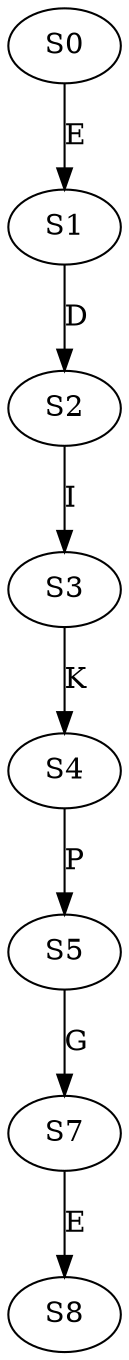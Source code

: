 strict digraph  {
	S0 -> S1 [ label = E ];
	S1 -> S2 [ label = D ];
	S2 -> S3 [ label = I ];
	S3 -> S4 [ label = K ];
	S4 -> S5 [ label = P ];
	S5 -> S7 [ label = G ];
	S7 -> S8 [ label = E ];
}
